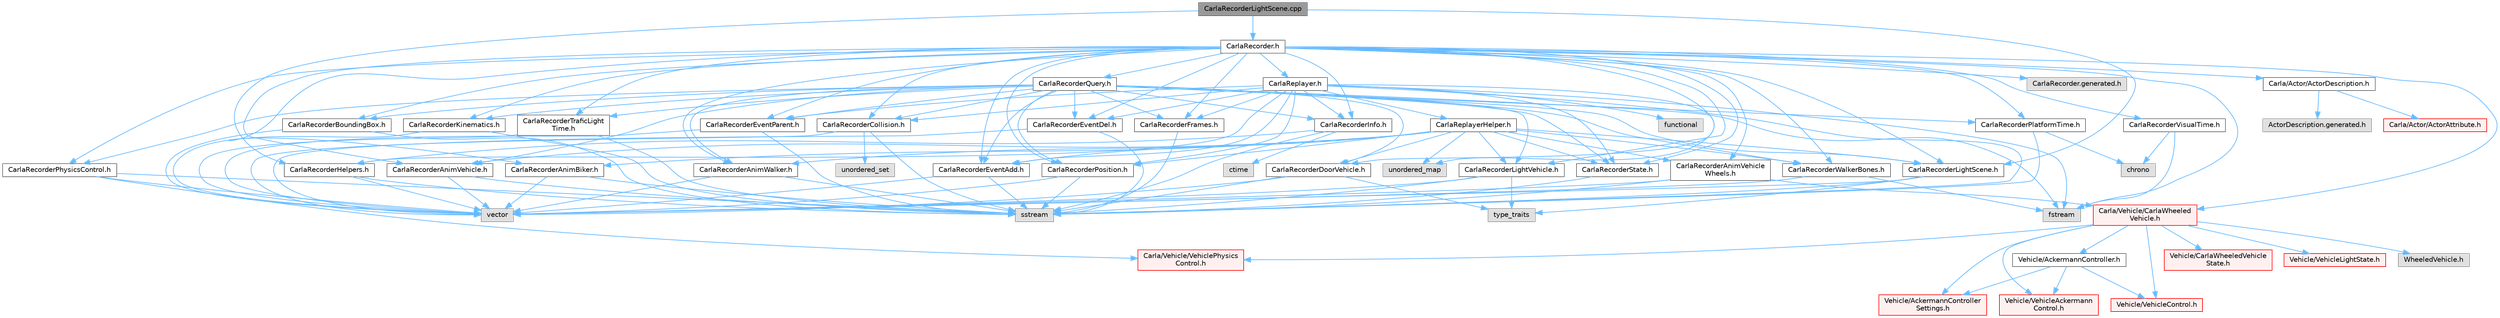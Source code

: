 digraph "CarlaRecorderLightScene.cpp"
{
 // INTERACTIVE_SVG=YES
 // LATEX_PDF_SIZE
  bgcolor="transparent";
  edge [fontname=Helvetica,fontsize=10,labelfontname=Helvetica,labelfontsize=10];
  node [fontname=Helvetica,fontsize=10,shape=box,height=0.2,width=0.4];
  Node1 [id="Node000001",label="CarlaRecorderLightScene.cpp",height=0.2,width=0.4,color="gray40", fillcolor="grey60", style="filled", fontcolor="black",tooltip=" "];
  Node1 -> Node2 [id="edge1_Node000001_Node000002",color="steelblue1",style="solid",tooltip=" "];
  Node2 [id="Node000002",label="CarlaRecorderLightScene.h",height=0.2,width=0.4,color="grey40", fillcolor="white", style="filled",URL="$d9/dc8/CarlaRecorderLightScene_8h.html",tooltip=" "];
  Node2 -> Node3 [id="edge2_Node000002_Node000003",color="steelblue1",style="solid",tooltip=" "];
  Node3 [id="Node000003",label="sstream",height=0.2,width=0.4,color="grey60", fillcolor="#E0E0E0", style="filled",tooltip=" "];
  Node2 -> Node4 [id="edge3_Node000002_Node000004",color="steelblue1",style="solid",tooltip=" "];
  Node4 [id="Node000004",label="vector",height=0.2,width=0.4,color="grey60", fillcolor="#E0E0E0", style="filled",tooltip=" "];
  Node2 -> Node5 [id="edge4_Node000002_Node000005",color="steelblue1",style="solid",tooltip=" "];
  Node5 [id="Node000005",label="type_traits",height=0.2,width=0.4,color="grey60", fillcolor="#E0E0E0", style="filled",tooltip=" "];
  Node1 -> Node6 [id="edge5_Node000001_Node000006",color="steelblue1",style="solid",tooltip=" "];
  Node6 [id="Node000006",label="CarlaRecorder.h",height=0.2,width=0.4,color="grey40", fillcolor="white", style="filled",URL="$d9/d6a/CarlaRecorder_8h.html",tooltip=" "];
  Node6 -> Node7 [id="edge6_Node000006_Node000007",color="steelblue1",style="solid",tooltip=" "];
  Node7 [id="Node000007",label="fstream",height=0.2,width=0.4,color="grey60", fillcolor="#E0E0E0", style="filled",tooltip=" "];
  Node6 -> Node8 [id="edge7_Node000006_Node000008",color="steelblue1",style="solid",tooltip=" "];
  Node8 [id="Node000008",label="Carla/Actor/ActorDescription.h",height=0.2,width=0.4,color="grey40", fillcolor="white", style="filled",URL="$d4/de6/Unreal_2CarlaUE4_2Plugins_2Carla_2Source_2Carla_2Actor_2ActorDescription_8h.html",tooltip=" "];
  Node8 -> Node9 [id="edge8_Node000008_Node000009",color="steelblue1",style="solid",tooltip=" "];
  Node9 [id="Node000009",label="Carla/Actor/ActorAttribute.h",height=0.2,width=0.4,color="red", fillcolor="#FFF0F0", style="filled",URL="$d6/d1a/Unreal_2CarlaUE4_2Plugins_2Carla_2Source_2Carla_2Actor_2ActorAttribute_8h.html",tooltip=" "];
  Node8 -> Node19 [id="edge9_Node000008_Node000019",color="steelblue1",style="solid",tooltip=" "];
  Node19 [id="Node000019",label="ActorDescription.generated.h",height=0.2,width=0.4,color="grey60", fillcolor="#E0E0E0", style="filled",tooltip=" "];
  Node6 -> Node20 [id="edge10_Node000006_Node000020",color="steelblue1",style="solid",tooltip=" "];
  Node20 [id="Node000020",label="CarlaRecorderTraficLight\lTime.h",height=0.2,width=0.4,color="grey40", fillcolor="white", style="filled",URL="$d0/de7/CarlaRecorderTraficLightTime_8h.html",tooltip=" "];
  Node20 -> Node3 [id="edge11_Node000020_Node000003",color="steelblue1",style="solid",tooltip=" "];
  Node20 -> Node4 [id="edge12_Node000020_Node000004",color="steelblue1",style="solid",tooltip=" "];
  Node6 -> Node21 [id="edge13_Node000006_Node000021",color="steelblue1",style="solid",tooltip=" "];
  Node21 [id="Node000021",label="CarlaRecorderPhysicsControl.h",height=0.2,width=0.4,color="grey40", fillcolor="white", style="filled",URL="$d3/d34/CarlaRecorderPhysicsControl_8h.html",tooltip=" "];
  Node21 -> Node3 [id="edge14_Node000021_Node000003",color="steelblue1",style="solid",tooltip=" "];
  Node21 -> Node4 [id="edge15_Node000021_Node000004",color="steelblue1",style="solid",tooltip=" "];
  Node21 -> Node22 [id="edge16_Node000021_Node000022",color="steelblue1",style="solid",tooltip=" "];
  Node22 [id="Node000022",label="Carla/Vehicle/VehiclePhysics\lControl.h",height=0.2,width=0.4,color="red", fillcolor="#FFF0F0", style="filled",URL="$d3/d90/Unreal_2CarlaUE4_2Plugins_2Carla_2Source_2Carla_2Vehicle_2VehiclePhysicsControl_8h.html",tooltip=" "];
  Node6 -> Node26 [id="edge17_Node000006_Node000026",color="steelblue1",style="solid",tooltip=" "];
  Node26 [id="Node000026",label="CarlaRecorderPlatformTime.h",height=0.2,width=0.4,color="grey40", fillcolor="white", style="filled",URL="$d0/de8/CarlaRecorderPlatformTime_8h.html",tooltip=" "];
  Node26 -> Node3 [id="edge18_Node000026_Node000003",color="steelblue1",style="solid",tooltip=" "];
  Node26 -> Node27 [id="edge19_Node000026_Node000027",color="steelblue1",style="solid",tooltip=" "];
  Node27 [id="Node000027",label="chrono",height=0.2,width=0.4,color="grey60", fillcolor="#E0E0E0", style="filled",tooltip=" "];
  Node6 -> Node28 [id="edge20_Node000006_Node000028",color="steelblue1",style="solid",tooltip=" "];
  Node28 [id="Node000028",label="CarlaRecorderBoundingBox.h",height=0.2,width=0.4,color="grey40", fillcolor="white", style="filled",URL="$d1/deb/CarlaRecorderBoundingBox_8h.html",tooltip=" "];
  Node28 -> Node3 [id="edge21_Node000028_Node000003",color="steelblue1",style="solid",tooltip=" "];
  Node28 -> Node4 [id="edge22_Node000028_Node000004",color="steelblue1",style="solid",tooltip=" "];
  Node6 -> Node29 [id="edge23_Node000006_Node000029",color="steelblue1",style="solid",tooltip=" "];
  Node29 [id="Node000029",label="CarlaRecorderKinematics.h",height=0.2,width=0.4,color="grey40", fillcolor="white", style="filled",URL="$d1/de3/CarlaRecorderKinematics_8h.html",tooltip=" "];
  Node29 -> Node3 [id="edge24_Node000029_Node000003",color="steelblue1",style="solid",tooltip=" "];
  Node29 -> Node4 [id="edge25_Node000029_Node000004",color="steelblue1",style="solid",tooltip=" "];
  Node6 -> Node2 [id="edge26_Node000006_Node000002",color="steelblue1",style="solid",tooltip=" "];
  Node6 -> Node30 [id="edge27_Node000006_Node000030",color="steelblue1",style="solid",tooltip=" "];
  Node30 [id="Node000030",label="CarlaRecorderLightVehicle.h",height=0.2,width=0.4,color="grey40", fillcolor="white", style="filled",URL="$de/da8/CarlaRecorderLightVehicle_8h.html",tooltip=" "];
  Node30 -> Node3 [id="edge28_Node000030_Node000003",color="steelblue1",style="solid",tooltip=" "];
  Node30 -> Node4 [id="edge29_Node000030_Node000004",color="steelblue1",style="solid",tooltip=" "];
  Node30 -> Node5 [id="edge30_Node000030_Node000005",color="steelblue1",style="solid",tooltip=" "];
  Node6 -> Node31 [id="edge31_Node000006_Node000031",color="steelblue1",style="solid",tooltip=" "];
  Node31 [id="Node000031",label="CarlaRecorderAnimVehicle.h",height=0.2,width=0.4,color="grey40", fillcolor="white", style="filled",URL="$d6/d44/CarlaRecorderAnimVehicle_8h.html",tooltip=" "];
  Node31 -> Node3 [id="edge32_Node000031_Node000003",color="steelblue1",style="solid",tooltip=" "];
  Node31 -> Node4 [id="edge33_Node000031_Node000004",color="steelblue1",style="solid",tooltip=" "];
  Node6 -> Node32 [id="edge34_Node000006_Node000032",color="steelblue1",style="solid",tooltip=" "];
  Node32 [id="Node000032",label="CarlaRecorderAnimVehicle\lWheels.h",height=0.2,width=0.4,color="grey40", fillcolor="white", style="filled",URL="$d0/d5c/CarlaRecorderAnimVehicleWheels_8h.html",tooltip=" "];
  Node32 -> Node3 [id="edge35_Node000032_Node000003",color="steelblue1",style="solid",tooltip=" "];
  Node32 -> Node4 [id="edge36_Node000032_Node000004",color="steelblue1",style="solid",tooltip=" "];
  Node32 -> Node33 [id="edge37_Node000032_Node000033",color="steelblue1",style="solid",tooltip=" "];
  Node33 [id="Node000033",label="Carla/Vehicle/CarlaWheeled\lVehicle.h",height=0.2,width=0.4,color="red", fillcolor="#FFF0F0", style="filled",URL="$d3/d00/CarlaWheeledVehicle_8h.html",tooltip=" "];
  Node33 -> Node34 [id="edge38_Node000033_Node000034",color="steelblue1",style="solid",tooltip=" "];
  Node34 [id="Node000034",label="WheeledVehicle.h",height=0.2,width=0.4,color="grey60", fillcolor="#E0E0E0", style="filled",tooltip=" "];
  Node33 -> Node35 [id="edge39_Node000033_Node000035",color="steelblue1",style="solid",tooltip=" "];
  Node35 [id="Node000035",label="Vehicle/AckermannController.h",height=0.2,width=0.4,color="grey40", fillcolor="white", style="filled",URL="$d0/d4d/AckermannController_8h.html",tooltip=" "];
  Node35 -> Node36 [id="edge40_Node000035_Node000036",color="steelblue1",style="solid",tooltip=" "];
  Node36 [id="Node000036",label="Vehicle/AckermannController\lSettings.h",height=0.2,width=0.4,color="red", fillcolor="#FFF0F0", style="filled",URL="$df/d92/Unreal_2CarlaUE4_2Plugins_2Carla_2Source_2Carla_2Vehicle_2AckermannControllerSettings_8h.html",tooltip=" "];
  Node35 -> Node38 [id="edge41_Node000035_Node000038",color="steelblue1",style="solid",tooltip=" "];
  Node38 [id="Node000038",label="Vehicle/VehicleAckermann\lControl.h",height=0.2,width=0.4,color="red", fillcolor="#FFF0F0", style="filled",URL="$d7/d1a/Unreal_2CarlaUE4_2Plugins_2Carla_2Source_2Carla_2Vehicle_2VehicleAckermannControl_8h.html",tooltip=" "];
  Node35 -> Node40 [id="edge42_Node000035_Node000040",color="steelblue1",style="solid",tooltip=" "];
  Node40 [id="Node000040",label="Vehicle/VehicleControl.h",height=0.2,width=0.4,color="red", fillcolor="#FFF0F0", style="filled",URL="$d4/dbd/Unreal_2CarlaUE4_2Plugins_2Carla_2Source_2Carla_2Vehicle_2VehicleControl_8h.html",tooltip=" "];
  Node33 -> Node36 [id="edge43_Node000033_Node000036",color="steelblue1",style="solid",tooltip=" "];
  Node33 -> Node42 [id="edge44_Node000033_Node000042",color="steelblue1",style="solid",tooltip=" "];
  Node42 [id="Node000042",label="Vehicle/CarlaWheeledVehicle\lState.h",height=0.2,width=0.4,color="red", fillcolor="#FFF0F0", style="filled",URL="$d7/dab/CarlaWheeledVehicleState_8h.html",tooltip=" "];
  Node33 -> Node38 [id="edge45_Node000033_Node000038",color="steelblue1",style="solid",tooltip=" "];
  Node33 -> Node40 [id="edge46_Node000033_Node000040",color="steelblue1",style="solid",tooltip=" "];
  Node33 -> Node44 [id="edge47_Node000033_Node000044",color="steelblue1",style="solid",tooltip=" "];
  Node44 [id="Node000044",label="Vehicle/VehicleLightState.h",height=0.2,width=0.4,color="red", fillcolor="#FFF0F0", style="filled",URL="$d6/d6c/Unreal_2CarlaUE4_2Plugins_2Carla_2Source_2Carla_2Vehicle_2VehicleLightState_8h.html",tooltip=" "];
  Node33 -> Node22 [id="edge48_Node000033_Node000022",color="steelblue1",style="solid",tooltip=" "];
  Node6 -> Node69 [id="edge49_Node000006_Node000069",color="steelblue1",style="solid",tooltip=" "];
  Node69 [id="Node000069",label="CarlaRecorderAnimWalker.h",height=0.2,width=0.4,color="grey40", fillcolor="white", style="filled",URL="$d3/d60/CarlaRecorderAnimWalker_8h.html",tooltip=" "];
  Node69 -> Node3 [id="edge50_Node000069_Node000003",color="steelblue1",style="solid",tooltip=" "];
  Node69 -> Node4 [id="edge51_Node000069_Node000004",color="steelblue1",style="solid",tooltip=" "];
  Node6 -> Node70 [id="edge52_Node000006_Node000070",color="steelblue1",style="solid",tooltip=" "];
  Node70 [id="Node000070",label="CarlaRecorderAnimBiker.h",height=0.2,width=0.4,color="grey40", fillcolor="white", style="filled",URL="$d6/dda/CarlaRecorderAnimBiker_8h.html",tooltip=" "];
  Node70 -> Node3 [id="edge53_Node000070_Node000003",color="steelblue1",style="solid",tooltip=" "];
  Node70 -> Node4 [id="edge54_Node000070_Node000004",color="steelblue1",style="solid",tooltip=" "];
  Node6 -> Node71 [id="edge55_Node000006_Node000071",color="steelblue1",style="solid",tooltip=" "];
  Node71 [id="Node000071",label="CarlaRecorderCollision.h",height=0.2,width=0.4,color="grey40", fillcolor="white", style="filled",URL="$df/d06/CarlaRecorderCollision_8h.html",tooltip=" "];
  Node71 -> Node3 [id="edge56_Node000071_Node000003",color="steelblue1",style="solid",tooltip=" "];
  Node71 -> Node4 [id="edge57_Node000071_Node000004",color="steelblue1",style="solid",tooltip=" "];
  Node71 -> Node72 [id="edge58_Node000071_Node000072",color="steelblue1",style="solid",tooltip=" "];
  Node72 [id="Node000072",label="unordered_set",height=0.2,width=0.4,color="grey60", fillcolor="#E0E0E0", style="filled",tooltip=" "];
  Node6 -> Node73 [id="edge59_Node000006_Node000073",color="steelblue1",style="solid",tooltip=" "];
  Node73 [id="Node000073",label="CarlaRecorderEventAdd.h",height=0.2,width=0.4,color="grey40", fillcolor="white", style="filled",URL="$d0/d0e/CarlaRecorderEventAdd_8h.html",tooltip=" "];
  Node73 -> Node3 [id="edge60_Node000073_Node000003",color="steelblue1",style="solid",tooltip=" "];
  Node73 -> Node4 [id="edge61_Node000073_Node000004",color="steelblue1",style="solid",tooltip=" "];
  Node6 -> Node74 [id="edge62_Node000006_Node000074",color="steelblue1",style="solid",tooltip=" "];
  Node74 [id="Node000074",label="CarlaRecorderEventDel.h",height=0.2,width=0.4,color="grey40", fillcolor="white", style="filled",URL="$d7/d4c/CarlaRecorderEventDel_8h.html",tooltip=" "];
  Node74 -> Node3 [id="edge63_Node000074_Node000003",color="steelblue1",style="solid",tooltip=" "];
  Node74 -> Node4 [id="edge64_Node000074_Node000004",color="steelblue1",style="solid",tooltip=" "];
  Node6 -> Node75 [id="edge65_Node000006_Node000075",color="steelblue1",style="solid",tooltip=" "];
  Node75 [id="Node000075",label="CarlaRecorderEventParent.h",height=0.2,width=0.4,color="grey40", fillcolor="white", style="filled",URL="$d0/dc2/CarlaRecorderEventParent_8h.html",tooltip=" "];
  Node75 -> Node3 [id="edge66_Node000075_Node000003",color="steelblue1",style="solid",tooltip=" "];
  Node75 -> Node4 [id="edge67_Node000075_Node000004",color="steelblue1",style="solid",tooltip=" "];
  Node6 -> Node76 [id="edge68_Node000006_Node000076",color="steelblue1",style="solid",tooltip=" "];
  Node76 [id="Node000076",label="CarlaRecorderFrames.h",height=0.2,width=0.4,color="grey40", fillcolor="white", style="filled",URL="$dc/dfc/CarlaRecorderFrames_8h.html",tooltip=" "];
  Node76 -> Node3 [id="edge69_Node000076_Node000003",color="steelblue1",style="solid",tooltip=" "];
  Node6 -> Node77 [id="edge70_Node000006_Node000077",color="steelblue1",style="solid",tooltip=" "];
  Node77 [id="Node000077",label="CarlaRecorderInfo.h",height=0.2,width=0.4,color="grey40", fillcolor="white", style="filled",URL="$df/de9/CarlaRecorderInfo_8h.html",tooltip=" "];
  Node77 -> Node78 [id="edge71_Node000077_Node000078",color="steelblue1",style="solid",tooltip=" "];
  Node78 [id="Node000078",label="CarlaRecorderHelpers.h",height=0.2,width=0.4,color="grey40", fillcolor="white", style="filled",URL="$d6/dd1/CarlaRecorderHelpers_8h.html",tooltip=" "];
  Node78 -> Node3 [id="edge72_Node000078_Node000003",color="steelblue1",style="solid",tooltip=" "];
  Node78 -> Node4 [id="edge73_Node000078_Node000004",color="steelblue1",style="solid",tooltip=" "];
  Node77 -> Node3 [id="edge74_Node000077_Node000003",color="steelblue1",style="solid",tooltip=" "];
  Node77 -> Node79 [id="edge75_Node000077_Node000079",color="steelblue1",style="solid",tooltip=" "];
  Node79 [id="Node000079",label="ctime",height=0.2,width=0.4,color="grey60", fillcolor="#E0E0E0", style="filled",tooltip=" "];
  Node6 -> Node80 [id="edge76_Node000006_Node000080",color="steelblue1",style="solid",tooltip=" "];
  Node80 [id="Node000080",label="CarlaRecorderPosition.h",height=0.2,width=0.4,color="grey40", fillcolor="white", style="filled",URL="$dc/d20/CarlaRecorderPosition_8h.html",tooltip=" "];
  Node80 -> Node3 [id="edge77_Node000080_Node000003",color="steelblue1",style="solid",tooltip=" "];
  Node80 -> Node4 [id="edge78_Node000080_Node000004",color="steelblue1",style="solid",tooltip=" "];
  Node6 -> Node81 [id="edge79_Node000006_Node000081",color="steelblue1",style="solid",tooltip=" "];
  Node81 [id="Node000081",label="CarlaRecorderQuery.h",height=0.2,width=0.4,color="grey40", fillcolor="white", style="filled",URL="$d7/dbd/CarlaRecorderQuery_8h.html",tooltip=" "];
  Node81 -> Node7 [id="edge80_Node000081_Node000007",color="steelblue1",style="solid",tooltip=" "];
  Node81 -> Node20 [id="edge81_Node000081_Node000020",color="steelblue1",style="solid",tooltip=" "];
  Node81 -> Node21 [id="edge82_Node000081_Node000021",color="steelblue1",style="solid",tooltip=" "];
  Node81 -> Node26 [id="edge83_Node000081_Node000026",color="steelblue1",style="solid",tooltip=" "];
  Node81 -> Node28 [id="edge84_Node000081_Node000028",color="steelblue1",style="solid",tooltip=" "];
  Node81 -> Node29 [id="edge85_Node000081_Node000029",color="steelblue1",style="solid",tooltip=" "];
  Node81 -> Node2 [id="edge86_Node000081_Node000002",color="steelblue1",style="solid",tooltip=" "];
  Node81 -> Node30 [id="edge87_Node000081_Node000030",color="steelblue1",style="solid",tooltip=" "];
  Node81 -> Node69 [id="edge88_Node000081_Node000069",color="steelblue1",style="solid",tooltip=" "];
  Node81 -> Node31 [id="edge89_Node000081_Node000031",color="steelblue1",style="solid",tooltip=" "];
  Node81 -> Node71 [id="edge90_Node000081_Node000071",color="steelblue1",style="solid",tooltip=" "];
  Node81 -> Node73 [id="edge91_Node000081_Node000073",color="steelblue1",style="solid",tooltip=" "];
  Node81 -> Node74 [id="edge92_Node000081_Node000074",color="steelblue1",style="solid",tooltip=" "];
  Node81 -> Node75 [id="edge93_Node000081_Node000075",color="steelblue1",style="solid",tooltip=" "];
  Node81 -> Node76 [id="edge94_Node000081_Node000076",color="steelblue1",style="solid",tooltip=" "];
  Node81 -> Node77 [id="edge95_Node000081_Node000077",color="steelblue1",style="solid",tooltip=" "];
  Node81 -> Node80 [id="edge96_Node000081_Node000080",color="steelblue1",style="solid",tooltip=" "];
  Node81 -> Node82 [id="edge97_Node000081_Node000082",color="steelblue1",style="solid",tooltip=" "];
  Node82 [id="Node000082",label="CarlaRecorderState.h",height=0.2,width=0.4,color="grey40", fillcolor="white", style="filled",URL="$da/d32/CarlaRecorderState_8h.html",tooltip=" "];
  Node82 -> Node3 [id="edge98_Node000082_Node000003",color="steelblue1",style="solid",tooltip=" "];
  Node81 -> Node83 [id="edge99_Node000081_Node000083",color="steelblue1",style="solid",tooltip=" "];
  Node83 [id="Node000083",label="CarlaRecorderWalkerBones.h",height=0.2,width=0.4,color="grey40", fillcolor="white", style="filled",URL="$da/dfe/CarlaRecorderWalkerBones_8h.html",tooltip=" "];
  Node83 -> Node7 [id="edge100_Node000083_Node000007",color="steelblue1",style="solid",tooltip=" "];
  Node83 -> Node4 [id="edge101_Node000083_Node000004",color="steelblue1",style="solid",tooltip=" "];
  Node81 -> Node84 [id="edge102_Node000081_Node000084",color="steelblue1",style="solid",tooltip=" "];
  Node84 [id="Node000084",label="CarlaRecorderDoorVehicle.h",height=0.2,width=0.4,color="grey40", fillcolor="white", style="filled",URL="$de/d44/CarlaRecorderDoorVehicle_8h.html",tooltip=" "];
  Node84 -> Node3 [id="edge103_Node000084_Node000003",color="steelblue1",style="solid",tooltip=" "];
  Node84 -> Node4 [id="edge104_Node000084_Node000004",color="steelblue1",style="solid",tooltip=" "];
  Node84 -> Node5 [id="edge105_Node000084_Node000005",color="steelblue1",style="solid",tooltip=" "];
  Node6 -> Node82 [id="edge106_Node000006_Node000082",color="steelblue1",style="solid",tooltip=" "];
  Node6 -> Node85 [id="edge107_Node000006_Node000085",color="steelblue1",style="solid",tooltip=" "];
  Node85 [id="Node000085",label="CarlaRecorderVisualTime.h",height=0.2,width=0.4,color="grey40", fillcolor="white", style="filled",URL="$d3/db8/CarlaRecorderVisualTime_8h.html",tooltip=" "];
  Node85 -> Node7 [id="edge108_Node000085_Node000007",color="steelblue1",style="solid",tooltip=" "];
  Node85 -> Node27 [id="edge109_Node000085_Node000027",color="steelblue1",style="solid",tooltip=" "];
  Node6 -> Node83 [id="edge110_Node000006_Node000083",color="steelblue1",style="solid",tooltip=" "];
  Node6 -> Node84 [id="edge111_Node000006_Node000084",color="steelblue1",style="solid",tooltip=" "];
  Node6 -> Node86 [id="edge112_Node000006_Node000086",color="steelblue1",style="solid",tooltip=" "];
  Node86 [id="Node000086",label="CarlaReplayer.h",height=0.2,width=0.4,color="grey40", fillcolor="white", style="filled",URL="$de/dea/CarlaReplayer_8h.html",tooltip=" "];
  Node86 -> Node7 [id="edge113_Node000086_Node000007",color="steelblue1",style="solid",tooltip=" "];
  Node86 -> Node3 [id="edge114_Node000086_Node000003",color="steelblue1",style="solid",tooltip=" "];
  Node86 -> Node87 [id="edge115_Node000086_Node000087",color="steelblue1",style="solid",tooltip=" "];
  Node87 [id="Node000087",label="unordered_map",height=0.2,width=0.4,color="grey60", fillcolor="#E0E0E0", style="filled",tooltip=" "];
  Node86 -> Node88 [id="edge116_Node000086_Node000088",color="steelblue1",style="solid",tooltip=" "];
  Node88 [id="Node000088",label="functional",height=0.2,width=0.4,color="grey60", fillcolor="#E0E0E0", style="filled",tooltip=" "];
  Node86 -> Node77 [id="edge117_Node000086_Node000077",color="steelblue1",style="solid",tooltip=" "];
  Node86 -> Node76 [id="edge118_Node000086_Node000076",color="steelblue1",style="solid",tooltip=" "];
  Node86 -> Node73 [id="edge119_Node000086_Node000073",color="steelblue1",style="solid",tooltip=" "];
  Node86 -> Node74 [id="edge120_Node000086_Node000074",color="steelblue1",style="solid",tooltip=" "];
  Node86 -> Node75 [id="edge121_Node000086_Node000075",color="steelblue1",style="solid",tooltip=" "];
  Node86 -> Node71 [id="edge122_Node000086_Node000071",color="steelblue1",style="solid",tooltip=" "];
  Node86 -> Node80 [id="edge123_Node000086_Node000080",color="steelblue1",style="solid",tooltip=" "];
  Node86 -> Node82 [id="edge124_Node000086_Node000082",color="steelblue1",style="solid",tooltip=" "];
  Node86 -> Node78 [id="edge125_Node000086_Node000078",color="steelblue1",style="solid",tooltip=" "];
  Node86 -> Node89 [id="edge126_Node000086_Node000089",color="steelblue1",style="solid",tooltip=" "];
  Node89 [id="Node000089",label="CarlaReplayerHelper.h",height=0.2,width=0.4,color="grey40", fillcolor="white", style="filled",URL="$d1/d62/CarlaReplayerHelper_8h.html",tooltip=" "];
  Node89 -> Node73 [id="edge127_Node000089_Node000073",color="steelblue1",style="solid",tooltip=" "];
  Node89 -> Node80 [id="edge128_Node000089_Node000080",color="steelblue1",style="solid",tooltip=" "];
  Node89 -> Node82 [id="edge129_Node000089_Node000082",color="steelblue1",style="solid",tooltip=" "];
  Node89 -> Node70 [id="edge130_Node000089_Node000070",color="steelblue1",style="solid",tooltip=" "];
  Node89 -> Node69 [id="edge131_Node000089_Node000069",color="steelblue1",style="solid",tooltip=" "];
  Node89 -> Node31 [id="edge132_Node000089_Node000031",color="steelblue1",style="solid",tooltip=" "];
  Node89 -> Node32 [id="edge133_Node000089_Node000032",color="steelblue1",style="solid",tooltip=" "];
  Node89 -> Node30 [id="edge134_Node000089_Node000030",color="steelblue1",style="solid",tooltip=" "];
  Node89 -> Node2 [id="edge135_Node000089_Node000002",color="steelblue1",style="solid",tooltip=" "];
  Node89 -> Node84 [id="edge136_Node000089_Node000084",color="steelblue1",style="solid",tooltip=" "];
  Node89 -> Node83 [id="edge137_Node000089_Node000083",color="steelblue1",style="solid",tooltip=" "];
  Node89 -> Node87 [id="edge138_Node000089_Node000087",color="steelblue1",style="solid",tooltip=" "];
  Node6 -> Node33 [id="edge139_Node000006_Node000033",color="steelblue1",style="solid",tooltip=" "];
  Node6 -> Node90 [id="edge140_Node000006_Node000090",color="steelblue1",style="solid",tooltip=" "];
  Node90 [id="Node000090",label="CarlaRecorder.generated.h",height=0.2,width=0.4,color="grey60", fillcolor="#E0E0E0", style="filled",tooltip=" "];
  Node1 -> Node78 [id="edge141_Node000001_Node000078",color="steelblue1",style="solid",tooltip=" "];
}
